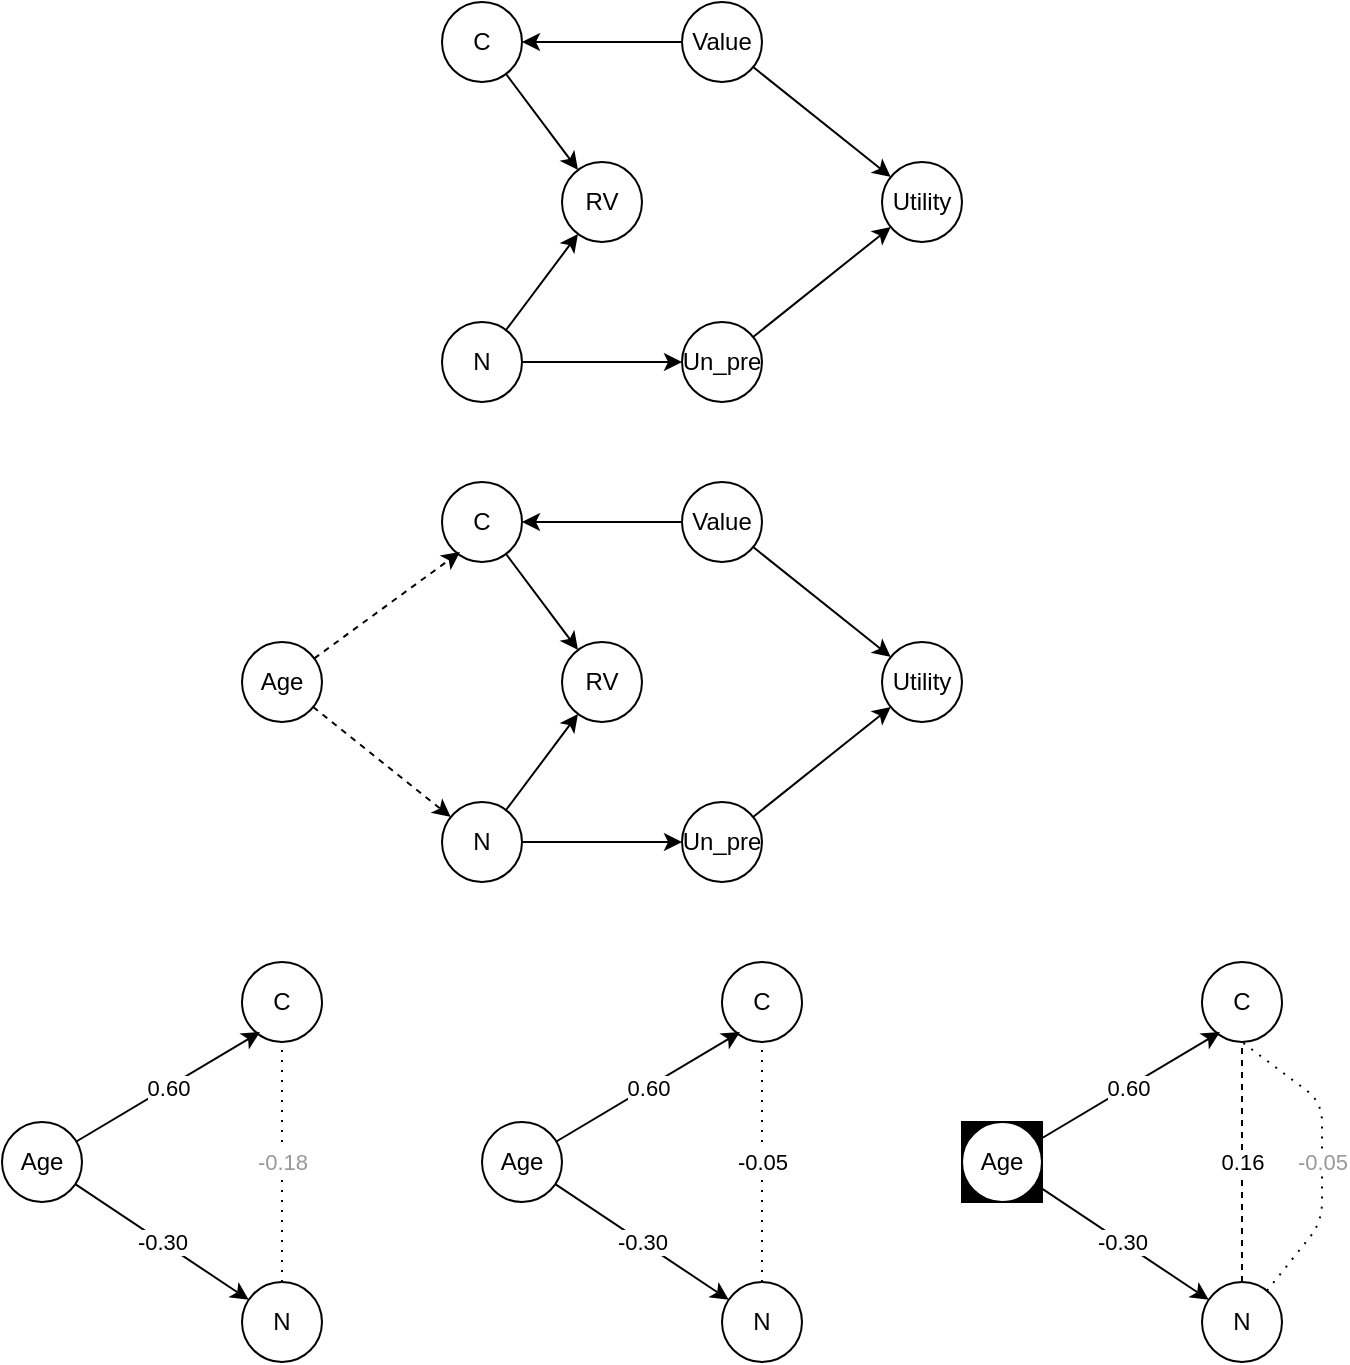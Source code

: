 <mxfile version="14.1.9" type="device"><diagram id="Sw_8K8dXzre_zGFh5JDW" name="Page-1"><mxGraphModel dx="569" dy="1474" grid="1" gridSize="10" guides="1" tooltips="1" connect="1" arrows="1" fold="1" page="1" pageScale="1" pageWidth="827" pageHeight="1169" math="0" shadow="0"><root><mxCell id="0"/><mxCell id="1" parent="0"/><mxCell id="MgeK_aCB9yp2O2Y3FT59-77" value="" style="rounded=0;whiteSpace=wrap;html=1;fillColor=#000000;fontColor=#999999;" vertex="1" parent="1"><mxGeometry x="480" y="360" width="40" height="40" as="geometry"/></mxCell><mxCell id="MgeK_aCB9yp2O2Y3FT59-1" value="Age" style="ellipse;whiteSpace=wrap;html=1;" vertex="1" parent="1"><mxGeometry x="480" y="360" width="40" height="40" as="geometry"/></mxCell><mxCell id="MgeK_aCB9yp2O2Y3FT59-2" value="C" style="ellipse;whiteSpace=wrap;html=1;" vertex="1" parent="1"><mxGeometry x="600" y="280" width="40" height="40" as="geometry"/></mxCell><mxCell id="MgeK_aCB9yp2O2Y3FT59-3" value="N" style="ellipse;whiteSpace=wrap;html=1;" vertex="1" parent="1"><mxGeometry x="600" y="440" width="40" height="40" as="geometry"/></mxCell><mxCell id="MgeK_aCB9yp2O2Y3FT59-7" value="" style="endArrow=classic;html=1;entryX=0.225;entryY=0.875;entryDx=0;entryDy=0;entryPerimeter=0;" edge="1" parent="1" source="MgeK_aCB9yp2O2Y3FT59-1" target="MgeK_aCB9yp2O2Y3FT59-2"><mxGeometry relative="1" as="geometry"><mxPoint x="500" y="380" as="sourcePoint"/><mxPoint x="640" y="400" as="targetPoint"/></mxGeometry></mxCell><mxCell id="MgeK_aCB9yp2O2Y3FT59-8" value="0.60" style="edgeLabel;resizable=0;html=1;align=center;verticalAlign=middle;" connectable="0" vertex="1" parent="MgeK_aCB9yp2O2Y3FT59-7"><mxGeometry relative="1" as="geometry"/></mxCell><mxCell id="MgeK_aCB9yp2O2Y3FT59-9" value="" style="endArrow=classic;html=1;" edge="1" parent="1" source="MgeK_aCB9yp2O2Y3FT59-1" target="MgeK_aCB9yp2O2Y3FT59-3"><mxGeometry relative="1" as="geometry"><mxPoint x="527.178" y="379.756" as="sourcePoint"/><mxPoint x="619" y="325" as="targetPoint"/></mxGeometry></mxCell><mxCell id="MgeK_aCB9yp2O2Y3FT59-10" value="-0.30" style="edgeLabel;resizable=0;html=1;align=center;verticalAlign=middle;" connectable="0" vertex="1" parent="MgeK_aCB9yp2O2Y3FT59-9"><mxGeometry relative="1" as="geometry"/></mxCell><mxCell id="MgeK_aCB9yp2O2Y3FT59-12" value="" style="endArrow=none;html=1;entryX=0.5;entryY=1;entryDx=0;entryDy=0;endFill=0;dashed=1;dashPattern=1 4;" edge="1" parent="1" source="MgeK_aCB9yp2O2Y3FT59-3" target="MgeK_aCB9yp2O2Y3FT59-2"><mxGeometry relative="1" as="geometry"><mxPoint x="527.178" y="379.756" as="sourcePoint"/><mxPoint x="619" y="325" as="targetPoint"/><Array as="points"><mxPoint x="660" y="410"/><mxPoint x="660" y="380"/><mxPoint x="660" y="350"/></Array></mxGeometry></mxCell><mxCell id="MgeK_aCB9yp2O2Y3FT59-13" value="-0.05" style="edgeLabel;resizable=0;html=1;align=center;verticalAlign=middle;fontColor=#999999;" connectable="0" vertex="1" parent="MgeK_aCB9yp2O2Y3FT59-12"><mxGeometry relative="1" as="geometry"><mxPoint y="3.11" as="offset"/></mxGeometry></mxCell><mxCell id="MgeK_aCB9yp2O2Y3FT59-15" value="" style="endArrow=none;html=1;endFill=0;dashed=1;" edge="1" parent="1" source="MgeK_aCB9yp2O2Y3FT59-3" target="MgeK_aCB9yp2O2Y3FT59-2"><mxGeometry relative="1" as="geometry"><mxPoint x="527.178" y="379.756" as="sourcePoint"/><mxPoint x="610" y="350" as="targetPoint"/></mxGeometry></mxCell><mxCell id="MgeK_aCB9yp2O2Y3FT59-16" value="0.16" style="edgeLabel;resizable=0;html=1;align=center;verticalAlign=middle;" connectable="0" vertex="1" parent="MgeK_aCB9yp2O2Y3FT59-15"><mxGeometry relative="1" as="geometry"/></mxCell><mxCell id="MgeK_aCB9yp2O2Y3FT59-17" value="Age" style="ellipse;whiteSpace=wrap;html=1;" vertex="1" parent="1"><mxGeometry x="240" y="360" width="40" height="40" as="geometry"/></mxCell><mxCell id="MgeK_aCB9yp2O2Y3FT59-18" value="C" style="ellipse;whiteSpace=wrap;html=1;" vertex="1" parent="1"><mxGeometry x="360" y="280" width="40" height="40" as="geometry"/></mxCell><mxCell id="MgeK_aCB9yp2O2Y3FT59-19" value="N" style="ellipse;whiteSpace=wrap;html=1;" vertex="1" parent="1"><mxGeometry x="360" y="440" width="40" height="40" as="geometry"/></mxCell><mxCell id="MgeK_aCB9yp2O2Y3FT59-20" value="" style="endArrow=classic;html=1;entryX=0.225;entryY=0.875;entryDx=0;entryDy=0;entryPerimeter=0;" edge="1" parent="1" source="MgeK_aCB9yp2O2Y3FT59-17" target="MgeK_aCB9yp2O2Y3FT59-18"><mxGeometry relative="1" as="geometry"><mxPoint x="260" y="380" as="sourcePoint"/><mxPoint x="400" y="400" as="targetPoint"/></mxGeometry></mxCell><mxCell id="MgeK_aCB9yp2O2Y3FT59-21" value="0.60" style="edgeLabel;resizable=0;html=1;align=center;verticalAlign=middle;" connectable="0" vertex="1" parent="MgeK_aCB9yp2O2Y3FT59-20"><mxGeometry relative="1" as="geometry"/></mxCell><mxCell id="MgeK_aCB9yp2O2Y3FT59-22" value="" style="endArrow=classic;html=1;" edge="1" parent="1" source="MgeK_aCB9yp2O2Y3FT59-17" target="MgeK_aCB9yp2O2Y3FT59-19"><mxGeometry relative="1" as="geometry"><mxPoint x="287.178" y="379.756" as="sourcePoint"/><mxPoint x="379" y="325" as="targetPoint"/></mxGeometry></mxCell><mxCell id="MgeK_aCB9yp2O2Y3FT59-23" value="-0.30" style="edgeLabel;resizable=0;html=1;align=center;verticalAlign=middle;" connectable="0" vertex="1" parent="MgeK_aCB9yp2O2Y3FT59-22"><mxGeometry relative="1" as="geometry"/></mxCell><mxCell id="MgeK_aCB9yp2O2Y3FT59-24" value="" style="endArrow=none;html=1;entryX=0.5;entryY=1;entryDx=0;entryDy=0;endFill=0;dashed=1;dashPattern=1 4;" edge="1" parent="1" source="MgeK_aCB9yp2O2Y3FT59-19" target="MgeK_aCB9yp2O2Y3FT59-18"><mxGeometry relative="1" as="geometry"><mxPoint x="287.178" y="379.756" as="sourcePoint"/><mxPoint x="379" y="325" as="targetPoint"/><Array as="points"><mxPoint x="380" y="380"/></Array></mxGeometry></mxCell><mxCell id="MgeK_aCB9yp2O2Y3FT59-25" value="-0.05" style="edgeLabel;resizable=0;html=1;align=center;verticalAlign=middle;" connectable="0" vertex="1" parent="MgeK_aCB9yp2O2Y3FT59-24"><mxGeometry relative="1" as="geometry"/></mxCell><mxCell id="MgeK_aCB9yp2O2Y3FT59-28" value="Age" style="ellipse;whiteSpace=wrap;html=1;" vertex="1" parent="1"><mxGeometry y="360" width="40" height="40" as="geometry"/></mxCell><mxCell id="MgeK_aCB9yp2O2Y3FT59-29" value="C" style="ellipse;whiteSpace=wrap;html=1;" vertex="1" parent="1"><mxGeometry x="120" y="280" width="40" height="40" as="geometry"/></mxCell><mxCell id="MgeK_aCB9yp2O2Y3FT59-30" value="N" style="ellipse;whiteSpace=wrap;html=1;" vertex="1" parent="1"><mxGeometry x="120" y="440" width="40" height="40" as="geometry"/></mxCell><mxCell id="MgeK_aCB9yp2O2Y3FT59-31" value="" style="endArrow=classic;html=1;entryX=0.225;entryY=0.875;entryDx=0;entryDy=0;entryPerimeter=0;" edge="1" parent="1" source="MgeK_aCB9yp2O2Y3FT59-28" target="MgeK_aCB9yp2O2Y3FT59-29"><mxGeometry relative="1" as="geometry"><mxPoint x="20" y="380" as="sourcePoint"/><mxPoint x="160" y="400" as="targetPoint"/></mxGeometry></mxCell><mxCell id="MgeK_aCB9yp2O2Y3FT59-32" value="0.60" style="edgeLabel;resizable=0;html=1;align=center;verticalAlign=middle;" connectable="0" vertex="1" parent="MgeK_aCB9yp2O2Y3FT59-31"><mxGeometry relative="1" as="geometry"/></mxCell><mxCell id="MgeK_aCB9yp2O2Y3FT59-33" value="" style="endArrow=classic;html=1;" edge="1" parent="1" source="MgeK_aCB9yp2O2Y3FT59-28" target="MgeK_aCB9yp2O2Y3FT59-30"><mxGeometry relative="1" as="geometry"><mxPoint x="47.178" y="379.756" as="sourcePoint"/><mxPoint x="139" y="325" as="targetPoint"/></mxGeometry></mxCell><mxCell id="MgeK_aCB9yp2O2Y3FT59-34" value="-0.30" style="edgeLabel;resizable=0;html=1;align=center;verticalAlign=middle;" connectable="0" vertex="1" parent="MgeK_aCB9yp2O2Y3FT59-33"><mxGeometry relative="1" as="geometry"/></mxCell><mxCell id="MgeK_aCB9yp2O2Y3FT59-35" value="" style="endArrow=none;html=1;entryX=0.5;entryY=1;entryDx=0;entryDy=0;endFill=0;dashed=1;dashPattern=1 4;" edge="1" parent="1" source="MgeK_aCB9yp2O2Y3FT59-30" target="MgeK_aCB9yp2O2Y3FT59-29"><mxGeometry relative="1" as="geometry"><mxPoint x="47.178" y="379.756" as="sourcePoint"/><mxPoint x="139" y="325" as="targetPoint"/><Array as="points"><mxPoint x="140" y="380"/></Array></mxGeometry></mxCell><mxCell id="MgeK_aCB9yp2O2Y3FT59-36" value="-0.18" style="edgeLabel;resizable=0;html=1;align=center;verticalAlign=middle;fontColor=#999999;" connectable="0" vertex="1" parent="MgeK_aCB9yp2O2Y3FT59-35"><mxGeometry relative="1" as="geometry"/></mxCell><mxCell id="MgeK_aCB9yp2O2Y3FT59-37" value="Age" style="ellipse;whiteSpace=wrap;html=1;" vertex="1" parent="1"><mxGeometry x="120" y="120" width="40" height="40" as="geometry"/></mxCell><mxCell id="MgeK_aCB9yp2O2Y3FT59-38" value="C" style="ellipse;whiteSpace=wrap;html=1;" vertex="1" parent="1"><mxGeometry x="220" y="40" width="40" height="40" as="geometry"/></mxCell><mxCell id="MgeK_aCB9yp2O2Y3FT59-39" value="N" style="ellipse;whiteSpace=wrap;html=1;" vertex="1" parent="1"><mxGeometry x="220" y="200" width="40" height="40" as="geometry"/></mxCell><mxCell id="MgeK_aCB9yp2O2Y3FT59-40" value="" style="endArrow=classic;html=1;entryX=0.225;entryY=0.875;entryDx=0;entryDy=0;entryPerimeter=0;dashed=1;" edge="1" parent="1" source="MgeK_aCB9yp2O2Y3FT59-37" target="MgeK_aCB9yp2O2Y3FT59-38"><mxGeometry relative="1" as="geometry"><mxPoint x="120" y="140" as="sourcePoint"/><mxPoint x="260" y="160" as="targetPoint"/></mxGeometry></mxCell><mxCell id="MgeK_aCB9yp2O2Y3FT59-42" value="" style="endArrow=classic;html=1;dashed=1;" edge="1" parent="1" source="MgeK_aCB9yp2O2Y3FT59-37" target="MgeK_aCB9yp2O2Y3FT59-39"><mxGeometry relative="1" as="geometry"><mxPoint x="147.178" y="139.756" as="sourcePoint"/><mxPoint x="239" y="85" as="targetPoint"/></mxGeometry></mxCell><mxCell id="MgeK_aCB9yp2O2Y3FT59-46" value="Value" style="ellipse;whiteSpace=wrap;html=1;" vertex="1" parent="1"><mxGeometry x="340" y="40" width="40" height="40" as="geometry"/></mxCell><mxCell id="MgeK_aCB9yp2O2Y3FT59-47" value="" style="endArrow=classic;html=1;" edge="1" parent="1" source="MgeK_aCB9yp2O2Y3FT59-46" target="MgeK_aCB9yp2O2Y3FT59-38"><mxGeometry relative="1" as="geometry"><mxPoint x="300" y="40" as="sourcePoint"/><mxPoint x="320" y="30" as="targetPoint"/></mxGeometry></mxCell><mxCell id="MgeK_aCB9yp2O2Y3FT59-48" value="Un_pre" style="ellipse;whiteSpace=wrap;html=1;" vertex="1" parent="1"><mxGeometry x="340" y="200" width="40" height="40" as="geometry"/></mxCell><mxCell id="MgeK_aCB9yp2O2Y3FT59-49" value="" style="endArrow=classic;html=1;" edge="1" parent="1" source="MgeK_aCB9yp2O2Y3FT59-39" target="MgeK_aCB9yp2O2Y3FT59-48"><mxGeometry relative="1" as="geometry"><mxPoint x="279.62" y="220" as="sourcePoint"/><mxPoint x="260" y="220" as="targetPoint"/></mxGeometry></mxCell><mxCell id="MgeK_aCB9yp2O2Y3FT59-50" value="Utility" style="ellipse;whiteSpace=wrap;html=1;" vertex="1" parent="1"><mxGeometry x="440" y="120" width="40" height="40" as="geometry"/></mxCell><mxCell id="MgeK_aCB9yp2O2Y3FT59-51" value="" style="endArrow=classic;html=1;" edge="1" parent="1" source="MgeK_aCB9yp2O2Y3FT59-46" target="MgeK_aCB9yp2O2Y3FT59-50"><mxGeometry relative="1" as="geometry"><mxPoint x="147.176" y="139.754" as="sourcePoint"/><mxPoint x="239" y="85" as="targetPoint"/></mxGeometry></mxCell><mxCell id="MgeK_aCB9yp2O2Y3FT59-53" value="" style="endArrow=classic;html=1;" edge="1" parent="1" source="MgeK_aCB9yp2O2Y3FT59-48" target="MgeK_aCB9yp2O2Y3FT59-50"><mxGeometry relative="1" as="geometry"><mxPoint x="386.665" y="81.059" as="sourcePoint"/><mxPoint x="473.359" y="138.906" as="targetPoint"/></mxGeometry></mxCell><mxCell id="MgeK_aCB9yp2O2Y3FT59-54" value="RV" style="ellipse;whiteSpace=wrap;html=1;" vertex="1" parent="1"><mxGeometry x="280" y="120" width="40" height="40" as="geometry"/></mxCell><mxCell id="MgeK_aCB9yp2O2Y3FT59-55" value="" style="endArrow=classic;html=1;" edge="1" parent="1" source="MgeK_aCB9yp2O2Y3FT59-38" target="MgeK_aCB9yp2O2Y3FT59-54"><mxGeometry relative="1" as="geometry"><mxPoint x="260.025" y="71.079" as="sourcePoint"/><mxPoint x="346.719" y="128.926" as="targetPoint"/></mxGeometry></mxCell><mxCell id="MgeK_aCB9yp2O2Y3FT59-56" value="" style="endArrow=classic;html=1;" edge="1" parent="1" source="MgeK_aCB9yp2O2Y3FT59-39" target="MgeK_aCB9yp2O2Y3FT59-54"><mxGeometry relative="1" as="geometry"><mxPoint x="260.001" y="208.926" as="sourcePoint"/><mxPoint x="346.689" y="151.068" as="targetPoint"/></mxGeometry></mxCell><mxCell id="MgeK_aCB9yp2O2Y3FT59-61" value="C" style="ellipse;whiteSpace=wrap;html=1;" vertex="1" parent="1"><mxGeometry x="220" y="-200" width="40" height="40" as="geometry"/></mxCell><mxCell id="MgeK_aCB9yp2O2Y3FT59-62" value="N" style="ellipse;whiteSpace=wrap;html=1;" vertex="1" parent="1"><mxGeometry x="220" y="-40" width="40" height="40" as="geometry"/></mxCell><mxCell id="MgeK_aCB9yp2O2Y3FT59-65" value="Value" style="ellipse;whiteSpace=wrap;html=1;" vertex="1" parent="1"><mxGeometry x="340" y="-200" width="40" height="40" as="geometry"/></mxCell><mxCell id="MgeK_aCB9yp2O2Y3FT59-66" value="" style="endArrow=classic;html=1;" edge="1" parent="1" source="MgeK_aCB9yp2O2Y3FT59-65" target="MgeK_aCB9yp2O2Y3FT59-61"><mxGeometry relative="1" as="geometry"><mxPoint x="300" y="-200" as="sourcePoint"/><mxPoint x="320" y="-210" as="targetPoint"/></mxGeometry></mxCell><mxCell id="MgeK_aCB9yp2O2Y3FT59-67" value="Un_pre" style="ellipse;whiteSpace=wrap;html=1;" vertex="1" parent="1"><mxGeometry x="340" y="-40" width="40" height="40" as="geometry"/></mxCell><mxCell id="MgeK_aCB9yp2O2Y3FT59-68" value="" style="endArrow=classic;html=1;" edge="1" parent="1" source="MgeK_aCB9yp2O2Y3FT59-62" target="MgeK_aCB9yp2O2Y3FT59-67"><mxGeometry relative="1" as="geometry"><mxPoint x="279.62" y="-20" as="sourcePoint"/><mxPoint x="260" y="-20" as="targetPoint"/></mxGeometry></mxCell><mxCell id="MgeK_aCB9yp2O2Y3FT59-69" value="Utility" style="ellipse;whiteSpace=wrap;html=1;" vertex="1" parent="1"><mxGeometry x="440" y="-120" width="40" height="40" as="geometry"/></mxCell><mxCell id="MgeK_aCB9yp2O2Y3FT59-70" value="" style="endArrow=classic;html=1;" edge="1" parent="1" source="MgeK_aCB9yp2O2Y3FT59-65" target="MgeK_aCB9yp2O2Y3FT59-69"><mxGeometry relative="1" as="geometry"><mxPoint x="147.176" y="-100.246" as="sourcePoint"/><mxPoint x="239" y="-155" as="targetPoint"/></mxGeometry></mxCell><mxCell id="MgeK_aCB9yp2O2Y3FT59-71" value="" style="endArrow=classic;html=1;" edge="1" parent="1" source="MgeK_aCB9yp2O2Y3FT59-67" target="MgeK_aCB9yp2O2Y3FT59-69"><mxGeometry relative="1" as="geometry"><mxPoint x="386.665" y="-158.941" as="sourcePoint"/><mxPoint x="473.359" y="-101.094" as="targetPoint"/></mxGeometry></mxCell><mxCell id="MgeK_aCB9yp2O2Y3FT59-72" value="RV" style="ellipse;whiteSpace=wrap;html=1;" vertex="1" parent="1"><mxGeometry x="280" y="-120" width="40" height="40" as="geometry"/></mxCell><mxCell id="MgeK_aCB9yp2O2Y3FT59-73" value="" style="endArrow=classic;html=1;" edge="1" parent="1" source="MgeK_aCB9yp2O2Y3FT59-61" target="MgeK_aCB9yp2O2Y3FT59-72"><mxGeometry relative="1" as="geometry"><mxPoint x="260.025" y="-168.921" as="sourcePoint"/><mxPoint x="346.719" y="-111.074" as="targetPoint"/></mxGeometry></mxCell><mxCell id="MgeK_aCB9yp2O2Y3FT59-74" value="" style="endArrow=classic;html=1;" edge="1" parent="1" source="MgeK_aCB9yp2O2Y3FT59-62" target="MgeK_aCB9yp2O2Y3FT59-72"><mxGeometry relative="1" as="geometry"><mxPoint x="260.001" y="-31.074" as="sourcePoint"/><mxPoint x="346.689" y="-88.932" as="targetPoint"/></mxGeometry></mxCell></root></mxGraphModel></diagram></mxfile>